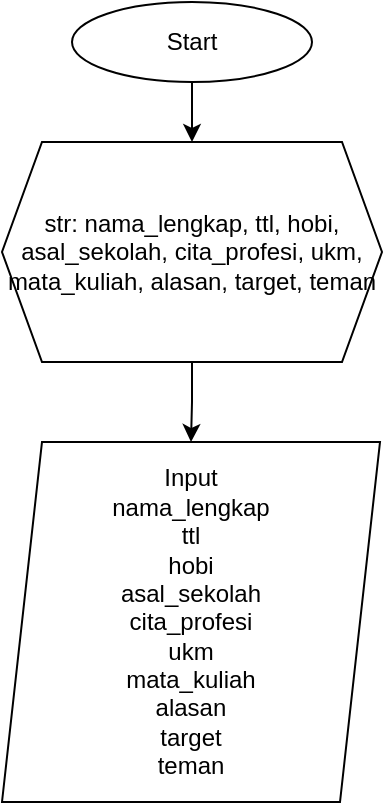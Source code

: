 <mxfile version="24.7.17">
  <diagram name="Page-1" id="NLbYfErte86f2kQAr265">
    <mxGraphModel dx="1120" dy="506" grid="1" gridSize="10" guides="1" tooltips="1" connect="1" arrows="1" fold="1" page="1" pageScale="1" pageWidth="850" pageHeight="1100" math="0" shadow="0">
      <root>
        <mxCell id="0" />
        <mxCell id="1" parent="0" />
        <mxCell id="e-RFzEgXo59aqeGIlqi0-3" value="" style="edgeStyle=orthogonalEdgeStyle;rounded=0;orthogonalLoop=1;jettySize=auto;html=1;" edge="1" parent="1" source="e-RFzEgXo59aqeGIlqi0-1" target="e-RFzEgXo59aqeGIlqi0-2">
          <mxGeometry relative="1" as="geometry" />
        </mxCell>
        <mxCell id="e-RFzEgXo59aqeGIlqi0-1" value="Start" style="ellipse;whiteSpace=wrap;html=1;" vertex="1" parent="1">
          <mxGeometry x="350" y="40" width="120" height="40" as="geometry" />
        </mxCell>
        <mxCell id="e-RFzEgXo59aqeGIlqi0-5" value="" style="edgeStyle=orthogonalEdgeStyle;rounded=0;orthogonalLoop=1;jettySize=auto;html=1;" edge="1" parent="1" source="e-RFzEgXo59aqeGIlqi0-2" target="e-RFzEgXo59aqeGIlqi0-4">
          <mxGeometry relative="1" as="geometry" />
        </mxCell>
        <mxCell id="e-RFzEgXo59aqeGIlqi0-2" value="str: nama_lengkap, ttl, hobi, asal_sekolah, cita_profesi, ukm, mata_kuliah, alasan, target, teman" style="shape=hexagon;perimeter=hexagonPerimeter2;whiteSpace=wrap;html=1;fixedSize=1;" vertex="1" parent="1">
          <mxGeometry x="315" y="110" width="190" height="110" as="geometry" />
        </mxCell>
        <mxCell id="e-RFzEgXo59aqeGIlqi0-4" value="Input&lt;div&gt;nama_lengkap&lt;/div&gt;&lt;div&gt;ttl&lt;/div&gt;&lt;div&gt;hobi&lt;/div&gt;&lt;div&gt;asal_sekolah&lt;/div&gt;&lt;div&gt;cita_profesi&lt;/div&gt;&lt;div&gt;ukm&lt;/div&gt;&lt;div&gt;mata_kuliah&lt;/div&gt;&lt;div&gt;alasan&lt;/div&gt;&lt;div&gt;target&lt;/div&gt;&lt;div&gt;teman&lt;/div&gt;" style="shape=parallelogram;perimeter=parallelogramPerimeter;whiteSpace=wrap;html=1;fixedSize=1;" vertex="1" parent="1">
          <mxGeometry x="315" y="260" width="189" height="180" as="geometry" />
        </mxCell>
      </root>
    </mxGraphModel>
  </diagram>
</mxfile>
